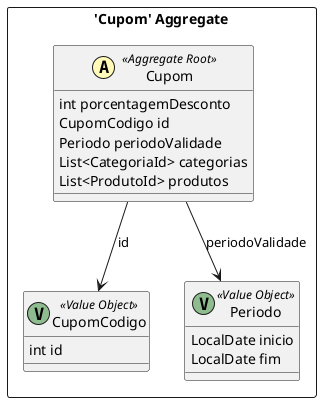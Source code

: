 @startuml

skinparam componentStyle uml2

package "'Cupom' Aggregate" <<Rectangle>> {
	class Cupom <<(A,#fffab8) Aggregate Root>> {
		int porcentagemDesconto
		CupomCodigo id
		Periodo periodoValidade
		List<CategoriaId> categorias
		List<ProdutoId> produtos
	}
	class CupomCodigo <<(V,DarkSeaGreen) Value Object>> {
		int id
	}
	class Periodo <<(V,DarkSeaGreen) Value Object>> {
		LocalDate inicio
		LocalDate fim
	}
}
Cupom --> CupomCodigo : id
Cupom --> Periodo : periodoValidade


@enduml
